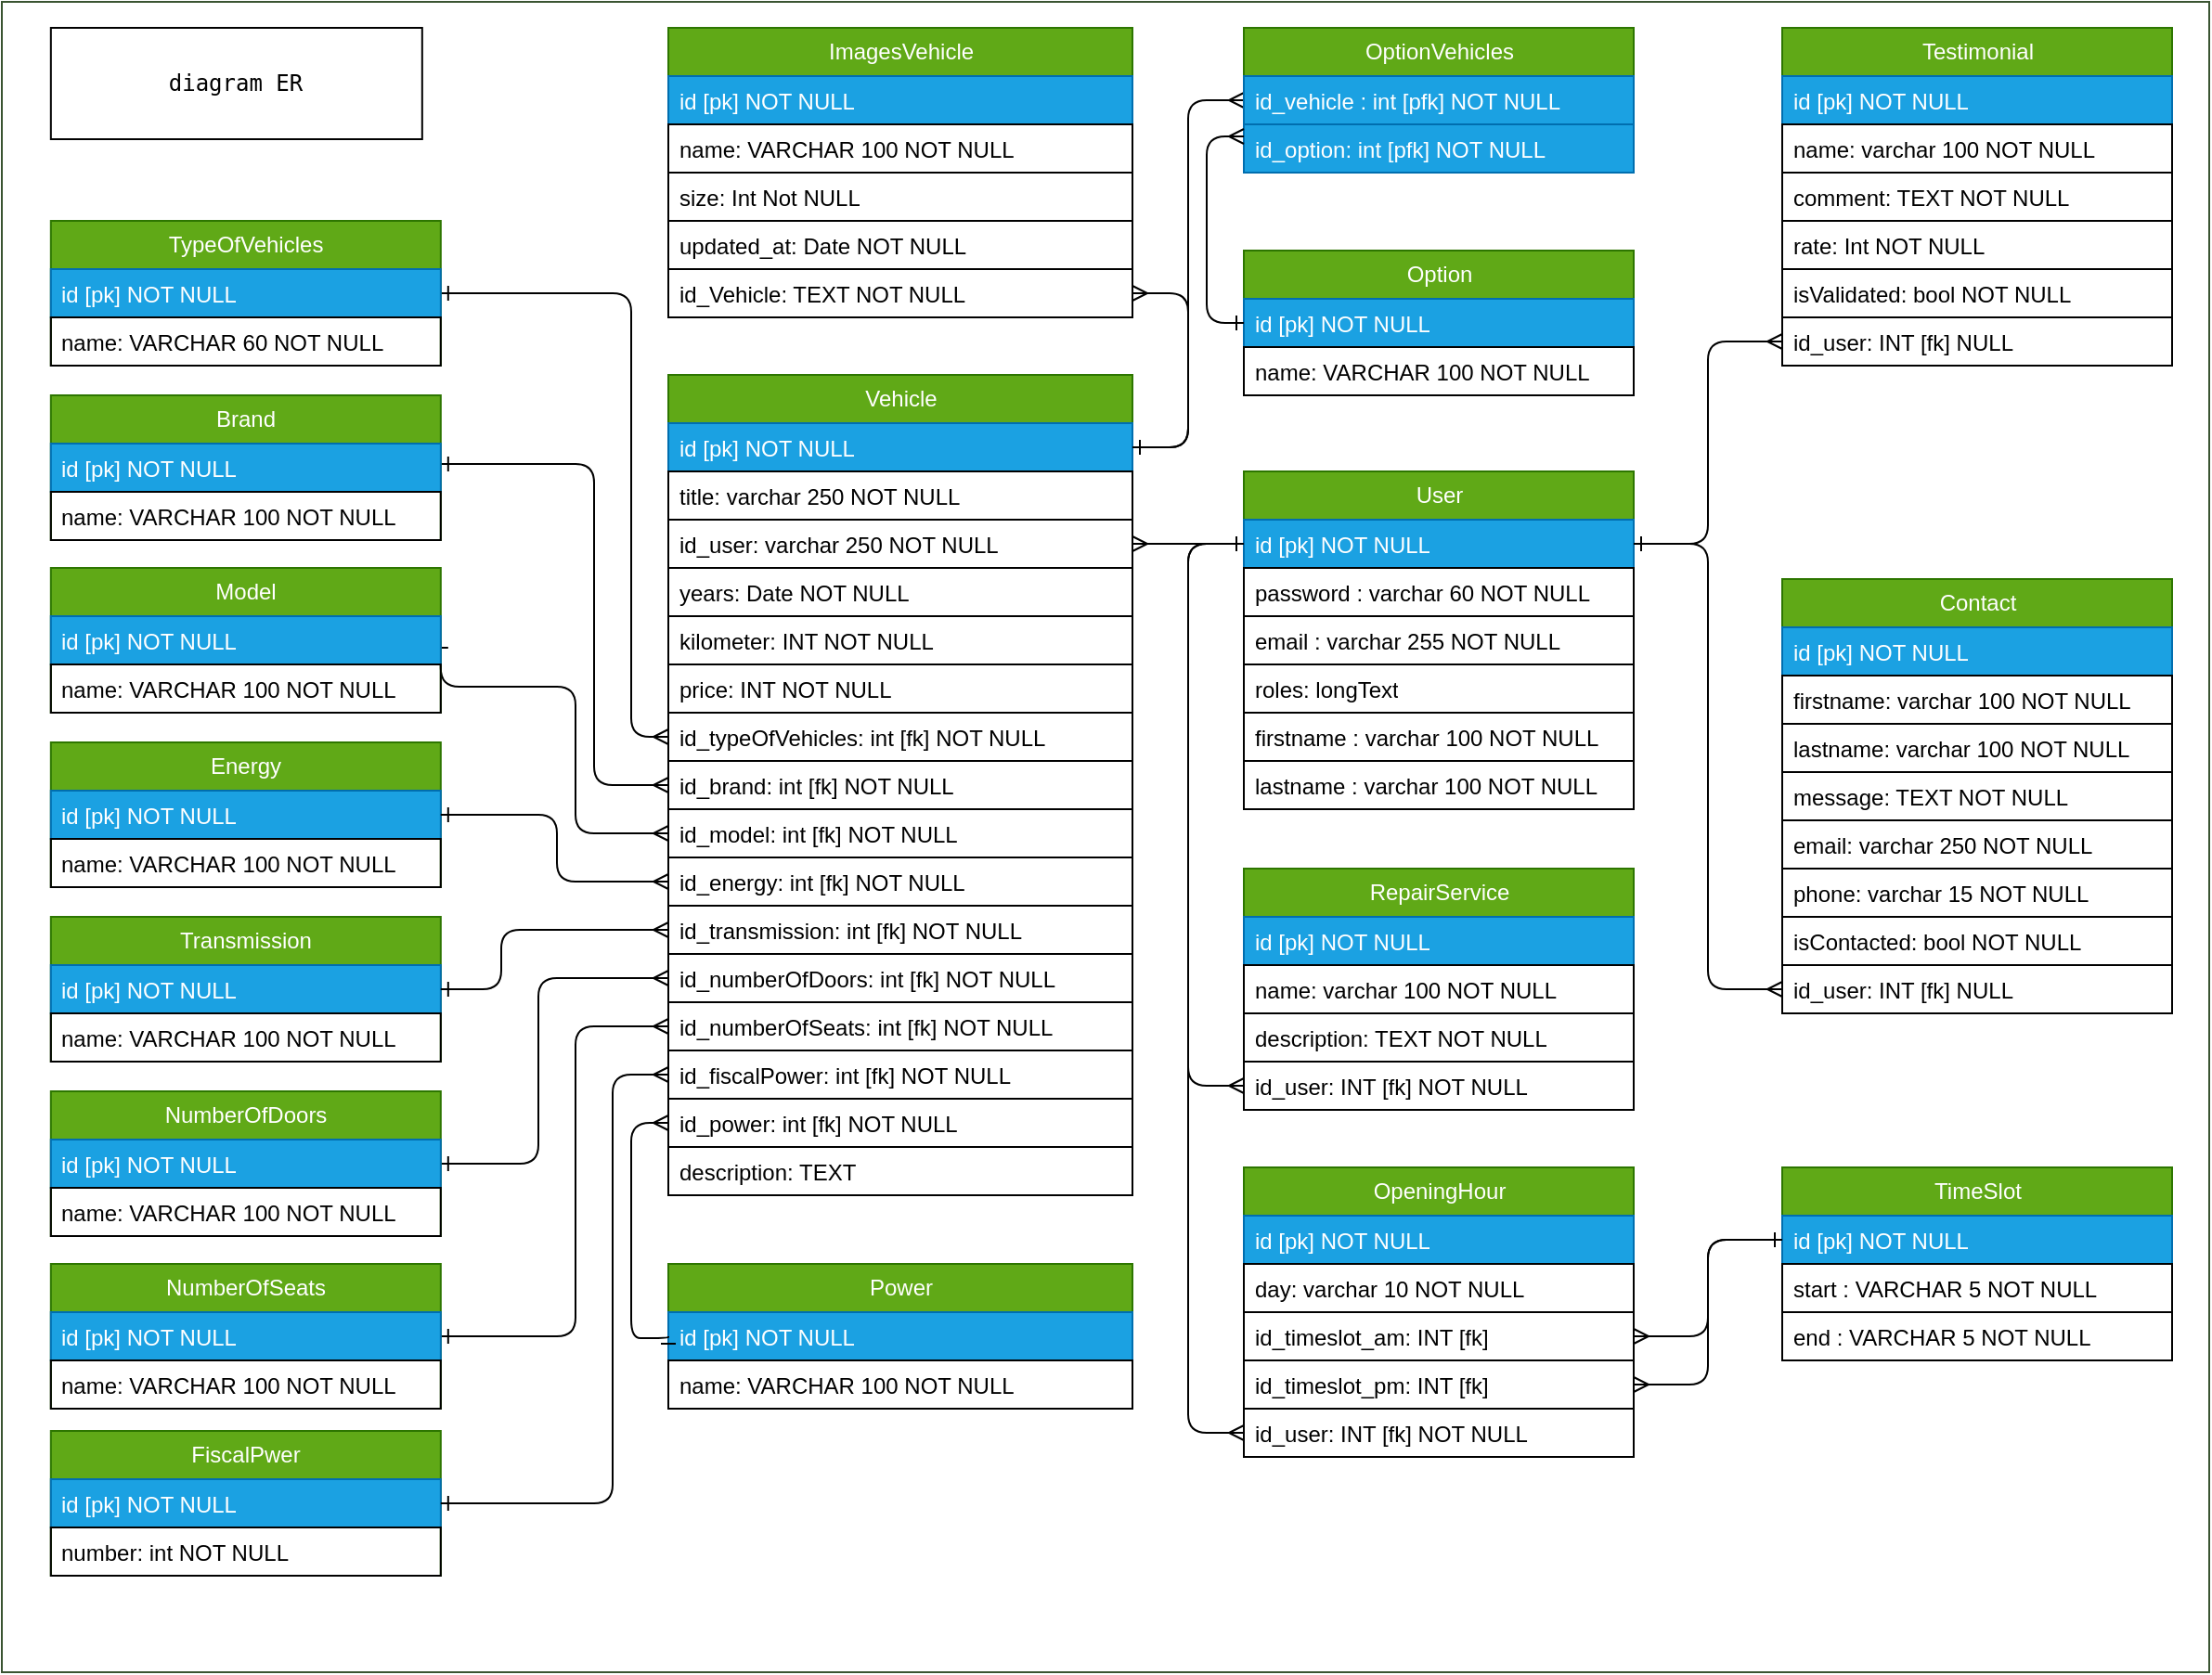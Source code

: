 <mxfile>
    <diagram id="NsLZ2f6pSpJPv95zxzik" name="Page-1">
        <mxGraphModel dx="2587" dy="-2431" grid="1" gridSize="10" guides="1" tooltips="1" connect="1" arrows="1" fold="1" page="1" pageScale="1" pageWidth="850" pageHeight="1100" math="0" shadow="0">
            <root>
                <mxCell id="0"/>
                <mxCell id="1" parent="0"/>
                <mxCell id="2" value="App" style="rounded=0;whiteSpace=wrap;html=1;fontFamily=Helvetica;fontSize=30;fontColor=#ffffff;verticalAlign=top;fillColor=#FFFFFF;strokeColor=#3A5431;backgroundOutline=0;" vertex="1" parent="1">
                    <mxGeometry x="-49" y="3840" width="1189" height="900" as="geometry"/>
                </mxCell>
                <mxCell id="3" value="&lt;div class=&quot;QmZWSe&quot;&gt;&lt;div class=&quot;DHcWmd&quot;&gt;&lt;/div&gt;&lt;/div&gt;&lt;div class=&quot;oSioSc&quot;&gt;&lt;div id=&quot;tw-target&quot;&gt;&lt;div data-entityname=&quot;Google Translate&quot; data-attrid=&quot;tw-targetArea&quot; class=&quot;g9WsWb PZPZlf&quot; id=&quot;kAz1tf&quot;&gt;&lt;div tabindex=&quot;0&quot; id=&quot;tw-target-text-container&quot; class=&quot;tw-ta-container F0azHf tw-nfl&quot;&gt;&lt;pre dir=&quot;ltr&quot; data-ved=&quot;2ahUKEwjc8YfSzIyDAxX-SKQEHdY7COkQ3ewLegQIBRAP&quot; style=&quot;text-align:left&quot; id=&quot;tw-target-text&quot; data-placeholder=&quot;Traduction&quot; class=&quot;tw-data-text tw-text-large tw-ta&quot;&gt;&lt;span lang=&quot;en&quot; class=&quot;Y2IQFc&quot;&gt;diagram ER&lt;/span&gt;&lt;/pre&gt;&lt;/div&gt;&lt;/div&gt;&lt;/div&gt;&lt;/div&gt;" style="rounded=0;whiteSpace=wrap;html=1;strokeColor=#000000;fontColor=#000000;fillColor=#FFFFFF;" vertex="1" parent="1">
                    <mxGeometry x="-22.59" y="3854" width="200" height="60" as="geometry"/>
                </mxCell>
                <mxCell id="4" value="OpeningHour" style="swimlane;fontStyle=0;childLayout=stackLayout;horizontal=1;startSize=26;fillColor=#60a917;horizontalStack=0;resizeParent=1;resizeParentMax=0;resizeLast=0;collapsible=1;marginBottom=0;html=1;strokeColor=#2D7600;fontColor=#ffffff;" vertex="1" parent="1">
                    <mxGeometry x="620" y="4468" width="210" height="156" as="geometry"/>
                </mxCell>
                <mxCell id="5" value="id [pk] NOT NULL" style="text;strokeColor=#006EAF;fillColor=#1ba1e2;align=left;verticalAlign=top;spacingLeft=4;spacingRight=4;overflow=hidden;rotatable=0;points=[[0,0.5],[1,0.5]];portConstraint=eastwest;whiteSpace=wrap;html=1;fontColor=#ffffff;" vertex="1" parent="4">
                    <mxGeometry y="26" width="210" height="26" as="geometry"/>
                </mxCell>
                <mxCell id="6" value="day: varchar 10 NOT NULL&amp;nbsp;" style="text;strokeColor=#000000;fillColor=none;align=left;verticalAlign=top;spacingLeft=4;spacingRight=4;overflow=hidden;rotatable=0;points=[[0,0.5],[1,0.5]];portConstraint=eastwest;whiteSpace=wrap;html=1;fontColor=#000000;" vertex="1" parent="4">
                    <mxGeometry y="52" width="210" height="26" as="geometry"/>
                </mxCell>
                <mxCell id="7" value="id_timeslot_am: INT [fk]" style="text;strokeColor=#000000;fillColor=none;align=left;verticalAlign=top;spacingLeft=4;spacingRight=4;overflow=hidden;rotatable=0;points=[[0,0.5],[1,0.5]];portConstraint=eastwest;whiteSpace=wrap;html=1;fontColor=#000000;" vertex="1" parent="4">
                    <mxGeometry y="78" width="210" height="26" as="geometry"/>
                </mxCell>
                <mxCell id="8" value="id_timeslot_pm: INT [fk]" style="text;strokeColor=#000000;fillColor=none;align=left;verticalAlign=top;spacingLeft=4;spacingRight=4;overflow=hidden;rotatable=0;points=[[0,0.5],[1,0.5]];portConstraint=eastwest;whiteSpace=wrap;html=1;fontColor=#000000;" vertex="1" parent="4">
                    <mxGeometry y="104" width="210" height="26" as="geometry"/>
                </mxCell>
                <mxCell id="187" value="id_user: INT [fk] NOT NULL" style="text;strokeColor=#000000;fillColor=none;align=left;verticalAlign=top;spacingLeft=4;spacingRight=4;overflow=hidden;rotatable=0;points=[[0,0.5],[1,0.5]];portConstraint=eastwest;whiteSpace=wrap;html=1;fontColor=#000000;" vertex="1" parent="4">
                    <mxGeometry y="130" width="210" height="26" as="geometry"/>
                </mxCell>
                <mxCell id="74" value="User" style="swimlane;fontStyle=0;childLayout=stackLayout;horizontal=1;startSize=26;fillColor=#60a917;horizontalStack=0;resizeParent=1;resizeParentMax=0;resizeLast=0;collapsible=1;marginBottom=0;html=1;strokeColor=#2D7600;fontColor=#ffffff;" vertex="1" parent="1">
                    <mxGeometry x="620" y="4093" width="210" height="182" as="geometry"/>
                </mxCell>
                <mxCell id="75" value="id [pk] NOT NULL" style="text;strokeColor=#006EAF;fillColor=#1ba1e2;align=left;verticalAlign=top;spacingLeft=4;spacingRight=4;overflow=hidden;rotatable=0;points=[[0,0.5],[1,0.5]];portConstraint=eastwest;whiteSpace=wrap;html=1;fontColor=#ffffff;" vertex="1" parent="74">
                    <mxGeometry y="26" width="210" height="26" as="geometry"/>
                </mxCell>
                <mxCell id="76" value="password : varchar 60 NOT NULL&amp;nbsp;" style="text;strokeColor=#000000;fillColor=none;align=left;verticalAlign=top;spacingLeft=4;spacingRight=4;overflow=hidden;rotatable=0;points=[[0,0.5],[1,0.5]];portConstraint=eastwest;whiteSpace=wrap;html=1;fontColor=#000000;" vertex="1" parent="74">
                    <mxGeometry y="52" width="210" height="26" as="geometry"/>
                </mxCell>
                <mxCell id="77" value="email : varchar 255 NOT NULL" style="text;strokeColor=#000000;fillColor=none;align=left;verticalAlign=top;spacingLeft=4;spacingRight=4;overflow=hidden;rotatable=0;points=[[0,0.5],[1,0.5]];portConstraint=eastwest;whiteSpace=wrap;html=1;fontColor=#000000;" vertex="1" parent="74">
                    <mxGeometry y="78" width="210" height="26" as="geometry"/>
                </mxCell>
                <mxCell id="78" value="roles: longText" style="text;strokeColor=#000000;fillColor=none;align=left;verticalAlign=top;spacingLeft=4;spacingRight=4;overflow=hidden;rotatable=0;points=[[0,0.5],[1,0.5]];portConstraint=eastwest;whiteSpace=wrap;html=1;fontColor=#000000;" vertex="1" parent="74">
                    <mxGeometry y="104" width="210" height="26" as="geometry"/>
                </mxCell>
                <mxCell id="79" value="firstname : varchar 100 NOT NULL" style="text;strokeColor=#000000;fillColor=none;align=left;verticalAlign=top;spacingLeft=4;spacingRight=4;overflow=hidden;rotatable=0;points=[[0,0.5],[1,0.5]];portConstraint=eastwest;whiteSpace=wrap;html=1;fontColor=#000000;" vertex="1" parent="74">
                    <mxGeometry y="130" width="210" height="26" as="geometry"/>
                </mxCell>
                <mxCell id="80" value="lastname : varchar 100 NOT NULL" style="text;strokeColor=#000000;fillColor=none;align=left;verticalAlign=top;spacingLeft=4;spacingRight=4;overflow=hidden;rotatable=0;points=[[0,0.5],[1,0.5]];portConstraint=eastwest;whiteSpace=wrap;html=1;fontColor=#000000;" vertex="1" parent="74">
                    <mxGeometry y="156" width="210" height="26" as="geometry"/>
                </mxCell>
                <mxCell id="192" style="edgeStyle=orthogonalEdgeStyle;html=1;entryX=1;entryY=0.5;entryDx=0;entryDy=0;strokeColor=#000000;startArrow=ERone;startFill=0;endArrow=ERmany;endFill=0;exitX=0;exitY=0.5;exitDx=0;exitDy=0;" edge="1" parent="1" source="82" target="8">
                    <mxGeometry relative="1" as="geometry"/>
                </mxCell>
                <mxCell id="81" value="TimeSlot" style="swimlane;fontStyle=0;childLayout=stackLayout;horizontal=1;startSize=26;fillColor=#60a917;horizontalStack=0;resizeParent=1;resizeParentMax=0;resizeLast=0;collapsible=1;marginBottom=0;html=1;strokeColor=#2D7600;fontColor=#ffffff;" vertex="1" parent="1">
                    <mxGeometry x="910" y="4468" width="210" height="104" as="geometry"/>
                </mxCell>
                <mxCell id="82" value="id [pk] NOT NULL" style="text;strokeColor=#006EAF;fillColor=#1ba1e2;align=left;verticalAlign=top;spacingLeft=4;spacingRight=4;overflow=hidden;rotatable=0;points=[[0,0.5],[1,0.5]];portConstraint=eastwest;whiteSpace=wrap;html=1;fontColor=#ffffff;" vertex="1" parent="81">
                    <mxGeometry y="26" width="210" height="26" as="geometry"/>
                </mxCell>
                <mxCell id="83" value="start : VARCHAR 5 NOT NULL" style="text;strokeColor=#000000;fillColor=none;align=left;verticalAlign=top;spacingLeft=4;spacingRight=4;overflow=hidden;rotatable=0;points=[[0,0.5],[1,0.5]];portConstraint=eastwest;whiteSpace=wrap;html=1;fontColor=#000000;" vertex="1" parent="81">
                    <mxGeometry y="52" width="210" height="26" as="geometry"/>
                </mxCell>
                <mxCell id="84" value="end : VARCHAR 5 NOT NULL" style="text;strokeColor=#000000;fillColor=none;align=left;verticalAlign=top;spacingLeft=4;spacingRight=4;overflow=hidden;rotatable=0;points=[[0,0.5],[1,0.5]];portConstraint=eastwest;whiteSpace=wrap;html=1;fontColor=#000000;" vertex="1" parent="81">
                    <mxGeometry y="78" width="210" height="26" as="geometry"/>
                </mxCell>
                <mxCell id="86" value="RepairService" style="swimlane;fontStyle=0;childLayout=stackLayout;horizontal=1;startSize=26;fillColor=#60a917;horizontalStack=0;resizeParent=1;resizeParentMax=0;resizeLast=0;collapsible=1;marginBottom=0;html=1;strokeColor=#2D7600;fontColor=#ffffff;" vertex="1" parent="1">
                    <mxGeometry x="620" y="4307" width="210" height="130" as="geometry"/>
                </mxCell>
                <mxCell id="87" value="id [pk] NOT NULL" style="text;strokeColor=#006EAF;fillColor=#1ba1e2;align=left;verticalAlign=top;spacingLeft=4;spacingRight=4;overflow=hidden;rotatable=0;points=[[0,0.5],[1,0.5]];portConstraint=eastwest;whiteSpace=wrap;html=1;fontColor=#ffffff;" vertex="1" parent="86">
                    <mxGeometry y="26" width="210" height="26" as="geometry"/>
                </mxCell>
                <mxCell id="88" value="name: varchar 100 NOT NULL&amp;nbsp;" style="text;strokeColor=#000000;fillColor=none;align=left;verticalAlign=top;spacingLeft=4;spacingRight=4;overflow=hidden;rotatable=0;points=[[0,0.5],[1,0.5]];portConstraint=eastwest;whiteSpace=wrap;html=1;fontColor=#000000;" vertex="1" parent="86">
                    <mxGeometry y="52" width="210" height="26" as="geometry"/>
                </mxCell>
                <mxCell id="89" value="description: TEXT NOT NULL" style="text;strokeColor=#000000;fillColor=none;align=left;verticalAlign=top;spacingLeft=4;spacingRight=4;overflow=hidden;rotatable=0;points=[[0,0.5],[1,0.5]];portConstraint=eastwest;whiteSpace=wrap;html=1;fontColor=#000000;" vertex="1" parent="86">
                    <mxGeometry y="78" width="210" height="26" as="geometry"/>
                </mxCell>
                <mxCell id="185" value="id_user: INT [fk] NOT NULL" style="text;strokeColor=#000000;fillColor=none;align=left;verticalAlign=top;spacingLeft=4;spacingRight=4;overflow=hidden;rotatable=0;points=[[0,0.5],[1,0.5]];portConstraint=eastwest;whiteSpace=wrap;html=1;fontColor=#000000;" vertex="1" parent="86">
                    <mxGeometry y="104" width="210" height="26" as="geometry"/>
                </mxCell>
                <mxCell id="91" value="Vehicle" style="swimlane;fontStyle=0;childLayout=stackLayout;horizontal=1;startSize=26;fillColor=#60a917;horizontalStack=0;resizeParent=1;resizeParentMax=0;resizeLast=0;collapsible=1;marginBottom=0;html=1;strokeColor=#2D7600;fontColor=#ffffff;" vertex="1" parent="1">
                    <mxGeometry x="310" y="4041" width="250" height="442" as="geometry"/>
                </mxCell>
                <mxCell id="92" value="id [pk] NOT NULL" style="text;strokeColor=#006EAF;fillColor=#1ba1e2;align=left;verticalAlign=top;spacingLeft=4;spacingRight=4;overflow=hidden;rotatable=0;points=[[0,0.5],[1,0.5]];portConstraint=eastwest;whiteSpace=wrap;html=1;fontColor=#ffffff;" vertex="1" parent="91">
                    <mxGeometry y="26" width="250" height="26" as="geometry"/>
                </mxCell>
                <mxCell id="93" value="title: varchar 250 NOT NULL&amp;nbsp;" style="text;strokeColor=#000000;fillColor=none;align=left;verticalAlign=top;spacingLeft=4;spacingRight=4;overflow=hidden;rotatable=0;points=[[0,0.5],[1,0.5]];portConstraint=eastwest;whiteSpace=wrap;html=1;fontColor=#000000;" vertex="1" parent="91">
                    <mxGeometry y="52" width="250" height="26" as="geometry"/>
                </mxCell>
                <mxCell id="175" value="id_user: varchar 250 NOT NULL&amp;nbsp;" style="text;strokeColor=#000000;fillColor=none;align=left;verticalAlign=top;spacingLeft=4;spacingRight=4;overflow=hidden;rotatable=0;points=[[0,0.5],[1,0.5]];portConstraint=eastwest;whiteSpace=wrap;html=1;fontColor=#000000;" vertex="1" parent="91">
                    <mxGeometry y="78" width="250" height="26" as="geometry"/>
                </mxCell>
                <mxCell id="114" value="years: Date NOT NULL" style="text;strokeColor=#000000;fillColor=none;align=left;verticalAlign=top;spacingLeft=4;spacingRight=4;overflow=hidden;rotatable=0;points=[[0,0.5],[1,0.5]];portConstraint=eastwest;whiteSpace=wrap;html=1;fontColor=#000000;" vertex="1" parent="91">
                    <mxGeometry y="104" width="250" height="26" as="geometry"/>
                </mxCell>
                <mxCell id="96" value="kilometer: INT NOT NULL" style="text;strokeColor=#000000;fillColor=none;align=left;verticalAlign=top;spacingLeft=4;spacingRight=4;overflow=hidden;rotatable=0;points=[[0,0.5],[1,0.5]];portConstraint=eastwest;whiteSpace=wrap;html=1;fontColor=#000000;" vertex="1" parent="91">
                    <mxGeometry y="130" width="250" height="26" as="geometry"/>
                </mxCell>
                <mxCell id="95" value="price: INT NOT NULL" style="text;strokeColor=#000000;fillColor=none;align=left;verticalAlign=top;spacingLeft=4;spacingRight=4;overflow=hidden;rotatable=0;points=[[0,0.5],[1,0.5]];portConstraint=eastwest;whiteSpace=wrap;html=1;fontColor=#000000;" vertex="1" parent="91">
                    <mxGeometry y="156" width="250" height="26" as="geometry"/>
                </mxCell>
                <mxCell id="121" value="id_typeOfVehicles: int [fk] NOT NULL&amp;nbsp;" style="text;strokeColor=#000000;fillColor=none;align=left;verticalAlign=top;spacingLeft=4;spacingRight=4;overflow=hidden;rotatable=0;points=[[0,0.5],[1,0.5]];portConstraint=eastwest;whiteSpace=wrap;html=1;fontColor=#000000;" vertex="1" parent="91">
                    <mxGeometry y="182" width="250" height="26" as="geometry"/>
                </mxCell>
                <mxCell id="122" value="id_brand: int [fk] NOT NULL&amp;nbsp;" style="text;strokeColor=#000000;fillColor=none;align=left;verticalAlign=top;spacingLeft=4;spacingRight=4;overflow=hidden;rotatable=0;points=[[0,0.5],[1,0.5]];portConstraint=eastwest;whiteSpace=wrap;html=1;fontColor=#000000;" vertex="1" parent="91">
                    <mxGeometry y="208" width="250" height="26" as="geometry"/>
                </mxCell>
                <mxCell id="123" value="id_model: int [fk] NOT NULL&amp;nbsp;" style="text;strokeColor=#000000;fillColor=none;align=left;verticalAlign=top;spacingLeft=4;spacingRight=4;overflow=hidden;rotatable=0;points=[[0,0.5],[1,0.5]];portConstraint=eastwest;whiteSpace=wrap;html=1;fontColor=#000000;" vertex="1" parent="91">
                    <mxGeometry y="234" width="250" height="26" as="geometry"/>
                </mxCell>
                <mxCell id="97" value="id_energy: int [fk] NOT NULL" style="text;strokeColor=#000000;fillColor=none;align=left;verticalAlign=top;spacingLeft=4;spacingRight=4;overflow=hidden;rotatable=0;points=[[0,0.5],[1,0.5]];portConstraint=eastwest;whiteSpace=wrap;html=1;fontColor=#000000;" vertex="1" parent="91">
                    <mxGeometry y="260" width="250" height="26" as="geometry"/>
                </mxCell>
                <mxCell id="98" value="id_transmission: int [fk] NOT NULL" style="text;strokeColor=#000000;fillColor=none;align=left;verticalAlign=top;spacingLeft=4;spacingRight=4;overflow=hidden;rotatable=0;points=[[0,0.5],[1,0.5]];portConstraint=eastwest;whiteSpace=wrap;html=1;fontColor=#000000;" vertex="1" parent="91">
                    <mxGeometry y="286" width="250" height="26" as="geometry"/>
                </mxCell>
                <mxCell id="99" value="id_numberOfDoors: int [fk] NOT NULL" style="text;strokeColor=#000000;fillColor=none;align=left;verticalAlign=top;spacingLeft=4;spacingRight=4;overflow=hidden;rotatable=0;points=[[0,0.5],[1,0.5]];portConstraint=eastwest;whiteSpace=wrap;html=1;fontColor=#000000;" vertex="1" parent="91">
                    <mxGeometry y="312" width="250" height="26" as="geometry"/>
                </mxCell>
                <mxCell id="100" value="id_numberOfSeats: int [fk] NOT NULL" style="text;strokeColor=#000000;fillColor=none;align=left;verticalAlign=top;spacingLeft=4;spacingRight=4;overflow=hidden;rotatable=0;points=[[0,0.5],[1,0.5]];portConstraint=eastwest;whiteSpace=wrap;html=1;fontColor=#000000;" vertex="1" parent="91">
                    <mxGeometry y="338" width="250" height="26" as="geometry"/>
                </mxCell>
                <mxCell id="203" value="id_fiscalPower: int [fk] NOT NULL" style="text;strokeColor=#000000;fillColor=none;align=left;verticalAlign=top;spacingLeft=4;spacingRight=4;overflow=hidden;rotatable=0;points=[[0,0.5],[1,0.5]];portConstraint=eastwest;whiteSpace=wrap;html=1;fontColor=#000000;" vertex="1" parent="91">
                    <mxGeometry y="364" width="250" height="26" as="geometry"/>
                </mxCell>
                <mxCell id="102" value="id_power: int [fk] NOT NULL" style="text;strokeColor=#000000;fillColor=none;align=left;verticalAlign=top;spacingLeft=4;spacingRight=4;overflow=hidden;rotatable=0;points=[[0,0.5],[1,0.5]];portConstraint=eastwest;whiteSpace=wrap;html=1;fontColor=#000000;" vertex="1" parent="91">
                    <mxGeometry y="390" width="250" height="26" as="geometry"/>
                </mxCell>
                <mxCell id="101" value="description: TEXT&amp;nbsp;" style="text;strokeColor=#000000;fillColor=none;align=left;verticalAlign=top;spacingLeft=4;spacingRight=4;overflow=hidden;rotatable=0;points=[[0,0.5],[1,0.5]];portConstraint=eastwest;whiteSpace=wrap;html=1;fontColor=#000000;" vertex="1" parent="91">
                    <mxGeometry y="416" width="250" height="26" as="geometry"/>
                </mxCell>
                <mxCell id="162" style="edgeStyle=orthogonalEdgeStyle;html=1;exitX=1;exitY=0.5;exitDx=0;exitDy=0;entryX=0;entryY=0.5;entryDx=0;entryDy=0;strokeColor=#000000;startArrow=ERone;startFill=0;endArrow=ERmany;endFill=0;" edge="1" parent="1" source="104" target="121">
                    <mxGeometry relative="1" as="geometry">
                        <Array as="points">
                            <mxPoint x="290" y="3997"/>
                            <mxPoint x="290" y="4236"/>
                        </Array>
                    </mxGeometry>
                </mxCell>
                <mxCell id="104" value="TypeOfVehicles" style="swimlane;fontStyle=0;childLayout=stackLayout;horizontal=1;startSize=26;fillColor=#60a917;horizontalStack=0;resizeParent=1;resizeParentMax=0;resizeLast=0;collapsible=1;marginBottom=0;html=1;strokeColor=#2D7600;fontColor=#ffffff;" vertex="1" parent="1">
                    <mxGeometry x="-22.59" y="3958" width="210" height="78" as="geometry"/>
                </mxCell>
                <mxCell id="105" value="id [pk] NOT NULL" style="text;strokeColor=#006EAF;fillColor=#1ba1e2;align=left;verticalAlign=top;spacingLeft=4;spacingRight=4;overflow=hidden;rotatable=0;points=[[0,0.5],[1,0.5]];portConstraint=eastwest;whiteSpace=wrap;html=1;fontColor=#ffffff;" vertex="1" parent="104">
                    <mxGeometry y="26" width="210" height="26" as="geometry"/>
                </mxCell>
                <mxCell id="106" value="name: VARCHAR 60 NOT NULL" style="text;strokeColor=#000000;fillColor=none;align=left;verticalAlign=top;spacingLeft=4;spacingRight=4;overflow=hidden;rotatable=0;points=[[0,0.5],[1,0.5]];portConstraint=eastwest;whiteSpace=wrap;html=1;fontColor=#000000;" vertex="1" parent="104">
                    <mxGeometry y="52" width="210" height="26" as="geometry"/>
                </mxCell>
                <mxCell id="163" style="edgeStyle=orthogonalEdgeStyle;html=1;entryX=0;entryY=0.5;entryDx=0;entryDy=0;strokeColor=#000000;startArrow=ERone;startFill=0;endArrow=ERmany;endFill=0;" edge="1" parent="1" source="108" target="122">
                    <mxGeometry relative="1" as="geometry">
                        <Array as="points">
                            <mxPoint x="270" y="4089"/>
                            <mxPoint x="270" y="4262"/>
                        </Array>
                    </mxGeometry>
                </mxCell>
                <mxCell id="108" value="Brand" style="swimlane;fontStyle=0;childLayout=stackLayout;horizontal=1;startSize=26;fillColor=#60a917;horizontalStack=0;resizeParent=1;resizeParentMax=0;resizeLast=0;collapsible=1;marginBottom=0;html=1;strokeColor=#2D7600;fontColor=#ffffff;" vertex="1" parent="1">
                    <mxGeometry x="-22.59" y="4052" width="210" height="78" as="geometry"/>
                </mxCell>
                <mxCell id="109" value="id [pk] NOT NULL" style="text;strokeColor=#006EAF;fillColor=#1ba1e2;align=left;verticalAlign=top;spacingLeft=4;spacingRight=4;overflow=hidden;rotatable=0;points=[[0,0.5],[1,0.5]];portConstraint=eastwest;whiteSpace=wrap;html=1;fontColor=#ffffff;" vertex="1" parent="108">
                    <mxGeometry y="26" width="210" height="26" as="geometry"/>
                </mxCell>
                <mxCell id="110" value="name: VARCHAR 100 NOT NULL" style="text;strokeColor=#000000;fillColor=none;align=left;verticalAlign=top;spacingLeft=4;spacingRight=4;overflow=hidden;rotatable=0;points=[[0,0.5],[1,0.5]];portConstraint=eastwest;whiteSpace=wrap;html=1;fontColor=#000000;" vertex="1" parent="108">
                    <mxGeometry y="52" width="210" height="26" as="geometry"/>
                </mxCell>
                <mxCell id="164" style="edgeStyle=orthogonalEdgeStyle;html=1;entryX=0;entryY=0.5;entryDx=0;entryDy=0;strokeColor=#000000;startArrow=ERone;startFill=0;endArrow=ERmany;endFill=0;exitX=1;exitY=0.5;exitDx=0;exitDy=0;" edge="1" parent="1" source="112" target="123">
                    <mxGeometry relative="1" as="geometry">
                        <Array as="points">
                            <mxPoint x="187" y="4209"/>
                            <mxPoint x="260" y="4209"/>
                            <mxPoint x="260" y="4288"/>
                        </Array>
                    </mxGeometry>
                </mxCell>
                <mxCell id="111" value="Model" style="swimlane;fontStyle=0;childLayout=stackLayout;horizontal=1;startSize=26;fillColor=#60a917;horizontalStack=0;resizeParent=1;resizeParentMax=0;resizeLast=0;collapsible=1;marginBottom=0;html=1;strokeColor=#2D7600;fontColor=#ffffff;" vertex="1" parent="1">
                    <mxGeometry x="-22.59" y="4145" width="210" height="78" as="geometry"/>
                </mxCell>
                <mxCell id="112" value="id [pk] NOT NULL" style="text;strokeColor=#006EAF;fillColor=#1ba1e2;align=left;verticalAlign=top;spacingLeft=4;spacingRight=4;overflow=hidden;rotatable=0;points=[[0,0.5],[1,0.5]];portConstraint=eastwest;whiteSpace=wrap;html=1;fontColor=#ffffff;" vertex="1" parent="111">
                    <mxGeometry y="26" width="210" height="26" as="geometry"/>
                </mxCell>
                <mxCell id="113" value="name: VARCHAR 100 NOT NULL" style="text;strokeColor=#000000;fillColor=none;align=left;verticalAlign=top;spacingLeft=4;spacingRight=4;overflow=hidden;rotatable=0;points=[[0,0.5],[1,0.5]];portConstraint=eastwest;whiteSpace=wrap;html=1;fontColor=#000000;" vertex="1" parent="111">
                    <mxGeometry y="52" width="210" height="26" as="geometry"/>
                </mxCell>
                <mxCell id="115" value="Option" style="swimlane;fontStyle=0;childLayout=stackLayout;horizontal=1;startSize=26;fillColor=#60a917;horizontalStack=0;resizeParent=1;resizeParentMax=0;resizeLast=0;collapsible=1;marginBottom=0;html=1;strokeColor=#2D7600;fontColor=#ffffff;" vertex="1" parent="1">
                    <mxGeometry x="620" y="3974" width="210" height="78" as="geometry"/>
                </mxCell>
                <mxCell id="116" value="id [pk] NOT NULL" style="text;strokeColor=#006EAF;fillColor=#1ba1e2;align=left;verticalAlign=top;spacingLeft=4;spacingRight=4;overflow=hidden;rotatable=0;points=[[0,0.5],[1,0.5]];portConstraint=eastwest;whiteSpace=wrap;html=1;fontColor=#ffffff;" vertex="1" parent="115">
                    <mxGeometry y="26" width="210" height="26" as="geometry"/>
                </mxCell>
                <mxCell id="117" value="name: VARCHAR 100 NOT NULL" style="text;strokeColor=#000000;fillColor=none;align=left;verticalAlign=top;spacingLeft=4;spacingRight=4;overflow=hidden;rotatable=0;points=[[0,0.5],[1,0.5]];portConstraint=eastwest;whiteSpace=wrap;html=1;fontColor=#000000;" vertex="1" parent="115">
                    <mxGeometry y="52" width="210" height="26" as="geometry"/>
                </mxCell>
                <mxCell id="118" value="Energy" style="swimlane;fontStyle=0;childLayout=stackLayout;horizontal=1;startSize=26;fillColor=#60a917;horizontalStack=0;resizeParent=1;resizeParentMax=0;resizeLast=0;collapsible=1;marginBottom=0;html=1;strokeColor=#2D7600;fontColor=#ffffff;" vertex="1" parent="1">
                    <mxGeometry x="-22.59" y="4239" width="210" height="78" as="geometry"/>
                </mxCell>
                <mxCell id="119" value="id [pk] NOT NULL" style="text;strokeColor=#006EAF;fillColor=#1ba1e2;align=left;verticalAlign=top;spacingLeft=4;spacingRight=4;overflow=hidden;rotatable=0;points=[[0,0.5],[1,0.5]];portConstraint=eastwest;whiteSpace=wrap;html=1;fontColor=#ffffff;" vertex="1" parent="118">
                    <mxGeometry y="26" width="210" height="26" as="geometry"/>
                </mxCell>
                <mxCell id="120" value="name: VARCHAR 100 NOT NULL" style="text;strokeColor=#000000;fillColor=none;align=left;verticalAlign=top;spacingLeft=4;spacingRight=4;overflow=hidden;rotatable=0;points=[[0,0.5],[1,0.5]];portConstraint=eastwest;whiteSpace=wrap;html=1;fontColor=#000000;" vertex="1" parent="118">
                    <mxGeometry y="52" width="210" height="26" as="geometry"/>
                </mxCell>
                <mxCell id="125" value="Transmission" style="swimlane;fontStyle=0;childLayout=stackLayout;horizontal=1;startSize=26;fillColor=#60a917;horizontalStack=0;resizeParent=1;resizeParentMax=0;resizeLast=0;collapsible=1;marginBottom=0;html=1;strokeColor=#2D7600;fontColor=#ffffff;" vertex="1" parent="1">
                    <mxGeometry x="-22.59" y="4333" width="210" height="78" as="geometry"/>
                </mxCell>
                <mxCell id="126" value="id [pk] NOT NULL" style="text;strokeColor=#006EAF;fillColor=#1ba1e2;align=left;verticalAlign=top;spacingLeft=4;spacingRight=4;overflow=hidden;rotatable=0;points=[[0,0.5],[1,0.5]];portConstraint=eastwest;whiteSpace=wrap;html=1;fontColor=#ffffff;" vertex="1" parent="125">
                    <mxGeometry y="26" width="210" height="26" as="geometry"/>
                </mxCell>
                <mxCell id="127" value="name: VARCHAR 100 NOT NULL" style="text;strokeColor=#000000;fillColor=none;align=left;verticalAlign=top;spacingLeft=4;spacingRight=4;overflow=hidden;rotatable=0;points=[[0,0.5],[1,0.5]];portConstraint=eastwest;whiteSpace=wrap;html=1;fontColor=#000000;" vertex="1" parent="125">
                    <mxGeometry y="52" width="210" height="26" as="geometry"/>
                </mxCell>
                <mxCell id="168" style="edgeStyle=orthogonalEdgeStyle;html=1;entryX=0;entryY=0.5;entryDx=0;entryDy=0;strokeColor=#000000;startArrow=ERone;startFill=0;endArrow=ERmany;endFill=0;exitX=1;exitY=0.5;exitDx=0;exitDy=0;" edge="1" parent="1" source="128" target="99">
                    <mxGeometry relative="1" as="geometry">
                        <Array as="points">
                            <mxPoint x="240" y="4466"/>
                            <mxPoint x="240" y="4366"/>
                        </Array>
                    </mxGeometry>
                </mxCell>
                <mxCell id="128" value="NumberOfDoors" style="swimlane;fontStyle=0;childLayout=stackLayout;horizontal=1;startSize=26;fillColor=#60a917;horizontalStack=0;resizeParent=1;resizeParentMax=0;resizeLast=0;collapsible=1;marginBottom=0;html=1;strokeColor=#2D7600;fontColor=#ffffff;" vertex="1" parent="1">
                    <mxGeometry x="-22.59" y="4427" width="210" height="78" as="geometry"/>
                </mxCell>
                <mxCell id="129" value="id [pk] NOT NULL" style="text;strokeColor=#006EAF;fillColor=#1ba1e2;align=left;verticalAlign=top;spacingLeft=4;spacingRight=4;overflow=hidden;rotatable=0;points=[[0,0.5],[1,0.5]];portConstraint=eastwest;whiteSpace=wrap;html=1;fontColor=#ffffff;" vertex="1" parent="128">
                    <mxGeometry y="26" width="210" height="26" as="geometry"/>
                </mxCell>
                <mxCell id="130" value="name: VARCHAR 100 NOT NULL" style="text;strokeColor=#000000;fillColor=none;align=left;verticalAlign=top;spacingLeft=4;spacingRight=4;overflow=hidden;rotatable=0;points=[[0,0.5],[1,0.5]];portConstraint=eastwest;whiteSpace=wrap;html=1;fontColor=#000000;" vertex="1" parent="128">
                    <mxGeometry y="52" width="210" height="26" as="geometry"/>
                </mxCell>
                <mxCell id="134" value="Power" style="swimlane;fontStyle=0;childLayout=stackLayout;horizontal=1;startSize=26;fillColor=#60a917;horizontalStack=0;resizeParent=1;resizeParentMax=0;resizeLast=0;collapsible=1;marginBottom=0;html=1;strokeColor=#2D7600;fontColor=#ffffff;" vertex="1" parent="1">
                    <mxGeometry x="310" y="4520" width="250" height="78" as="geometry"/>
                </mxCell>
                <mxCell id="135" value="id [pk] NOT NULL" style="text;strokeColor=#006EAF;fillColor=#1ba1e2;align=left;verticalAlign=top;spacingLeft=4;spacingRight=4;overflow=hidden;rotatable=0;points=[[0,0.5],[1,0.5]];portConstraint=eastwest;whiteSpace=wrap;html=1;fontColor=#ffffff;" vertex="1" parent="134">
                    <mxGeometry y="26" width="250" height="26" as="geometry"/>
                </mxCell>
                <mxCell id="136" value="name: VARCHAR 100 NOT NULL" style="text;strokeColor=#000000;fillColor=none;align=left;verticalAlign=top;spacingLeft=4;spacingRight=4;overflow=hidden;rotatable=0;points=[[0,0.5],[1,0.5]];portConstraint=eastwest;whiteSpace=wrap;html=1;fontColor=#000000;" vertex="1" parent="134">
                    <mxGeometry y="52" width="250" height="26" as="geometry"/>
                </mxCell>
                <mxCell id="141" value="ImagesVehicle" style="swimlane;fontStyle=0;childLayout=stackLayout;horizontal=1;startSize=26;fillColor=#60a917;horizontalStack=0;resizeParent=1;resizeParentMax=0;resizeLast=0;collapsible=1;marginBottom=0;html=1;strokeColor=#2D7600;fontColor=#ffffff;" vertex="1" parent="1">
                    <mxGeometry x="310" y="3854" width="250" height="156" as="geometry"/>
                </mxCell>
                <mxCell id="142" value="id [pk] NOT NULL" style="text;strokeColor=#006EAF;fillColor=#1ba1e2;align=left;verticalAlign=top;spacingLeft=4;spacingRight=4;overflow=hidden;rotatable=0;points=[[0,0.5],[1,0.5]];portConstraint=eastwest;whiteSpace=wrap;html=1;fontColor=#ffffff;" vertex="1" parent="141">
                    <mxGeometry y="26" width="250" height="26" as="geometry"/>
                </mxCell>
                <mxCell id="143" value="name: VARCHAR 100 NOT NULL" style="text;strokeColor=#000000;fillColor=none;align=left;verticalAlign=top;spacingLeft=4;spacingRight=4;overflow=hidden;rotatable=0;points=[[0,0.5],[1,0.5]];portConstraint=eastwest;whiteSpace=wrap;html=1;fontColor=#000000;" vertex="1" parent="141">
                    <mxGeometry y="52" width="250" height="26" as="geometry"/>
                </mxCell>
                <mxCell id="145" value="size: Int Not NULL" style="text;strokeColor=#000000;fillColor=none;align=left;verticalAlign=top;spacingLeft=4;spacingRight=4;overflow=hidden;rotatable=0;points=[[0,0.5],[1,0.5]];portConstraint=eastwest;whiteSpace=wrap;html=1;fontColor=#000000;" vertex="1" parent="141">
                    <mxGeometry y="78" width="250" height="26" as="geometry"/>
                </mxCell>
                <mxCell id="146" value="updated_at: Date NOT NULL" style="text;strokeColor=#000000;fillColor=none;align=left;verticalAlign=top;spacingLeft=4;spacingRight=4;overflow=hidden;rotatable=0;points=[[0,0.5],[1,0.5]];portConstraint=eastwest;whiteSpace=wrap;html=1;fontColor=#000000;" vertex="1" parent="141">
                    <mxGeometry y="104" width="250" height="26" as="geometry"/>
                </mxCell>
                <mxCell id="140" value="id_Vehicle: TEXT NOT NULL" style="text;strokeColor=#000000;fillColor=none;align=left;verticalAlign=top;spacingLeft=4;spacingRight=4;overflow=hidden;rotatable=0;points=[[0,0.5],[1,0.5]];portConstraint=eastwest;whiteSpace=wrap;html=1;fontColor=#000000;" vertex="1" parent="141">
                    <mxGeometry y="130" width="250" height="26" as="geometry"/>
                </mxCell>
                <mxCell id="169" style="edgeStyle=orthogonalEdgeStyle;html=1;entryX=0;entryY=0.5;entryDx=0;entryDy=0;strokeColor=#000000;startArrow=ERone;startFill=0;endArrow=ERmany;endFill=0;" edge="1" parent="1" source="131" target="100">
                    <mxGeometry relative="1" as="geometry">
                        <Array as="points">
                            <mxPoint x="260" y="4559"/>
                            <mxPoint x="260" y="4392"/>
                        </Array>
                    </mxGeometry>
                </mxCell>
                <mxCell id="131" value="NumberOfSeats" style="swimlane;fontStyle=0;childLayout=stackLayout;horizontal=1;startSize=26;fillColor=#60a917;horizontalStack=0;resizeParent=1;resizeParentMax=0;resizeLast=0;collapsible=1;marginBottom=0;html=1;strokeColor=#2D7600;fontColor=#ffffff;" vertex="1" parent="1">
                    <mxGeometry x="-22.59" y="4520" width="210" height="78" as="geometry"/>
                </mxCell>
                <mxCell id="132" value="id [pk] NOT NULL" style="text;strokeColor=#006EAF;fillColor=#1ba1e2;align=left;verticalAlign=top;spacingLeft=4;spacingRight=4;overflow=hidden;rotatable=0;points=[[0,0.5],[1,0.5]];portConstraint=eastwest;whiteSpace=wrap;html=1;fontColor=#ffffff;" vertex="1" parent="131">
                    <mxGeometry y="26" width="210" height="26" as="geometry"/>
                </mxCell>
                <mxCell id="133" value="name: VARCHAR 100 NOT NULL" style="text;strokeColor=#000000;fillColor=none;align=left;verticalAlign=top;spacingLeft=4;spacingRight=4;overflow=hidden;rotatable=0;points=[[0,0.5],[1,0.5]];portConstraint=eastwest;whiteSpace=wrap;html=1;fontColor=#000000;" vertex="1" parent="131">
                    <mxGeometry y="52" width="210" height="26" as="geometry"/>
                </mxCell>
                <mxCell id="195" style="edgeStyle=orthogonalEdgeStyle;html=1;entryX=1;entryY=0.5;entryDx=0;entryDy=0;strokeColor=#000000;startArrow=ERmany;startFill=0;endArrow=ERone;endFill=0;exitX=0;exitY=0.5;exitDx=0;exitDy=0;" edge="1" parent="1" source="196" target="75">
                    <mxGeometry relative="1" as="geometry"/>
                </mxCell>
                <mxCell id="147" value="Testimonial" style="swimlane;fontStyle=0;childLayout=stackLayout;horizontal=1;startSize=26;fillColor=#60a917;horizontalStack=0;resizeParent=1;resizeParentMax=0;resizeLast=0;collapsible=1;marginBottom=0;html=1;strokeColor=#2D7600;fontColor=#ffffff;" vertex="1" parent="1">
                    <mxGeometry x="910" y="3854" width="210" height="182" as="geometry"/>
                </mxCell>
                <mxCell id="148" value="id [pk] NOT NULL" style="text;strokeColor=#006EAF;fillColor=#1ba1e2;align=left;verticalAlign=top;spacingLeft=4;spacingRight=4;overflow=hidden;rotatable=0;points=[[0,0.5],[1,0.5]];portConstraint=eastwest;whiteSpace=wrap;html=1;fontColor=#ffffff;" vertex="1" parent="147">
                    <mxGeometry y="26" width="210" height="26" as="geometry"/>
                </mxCell>
                <mxCell id="149" value="name: varchar 100 NOT NULL&amp;nbsp;" style="text;strokeColor=#000000;fillColor=none;align=left;verticalAlign=top;spacingLeft=4;spacingRight=4;overflow=hidden;rotatable=0;points=[[0,0.5],[1,0.5]];portConstraint=eastwest;whiteSpace=wrap;html=1;fontColor=#000000;" vertex="1" parent="147">
                    <mxGeometry y="52" width="210" height="26" as="geometry"/>
                </mxCell>
                <mxCell id="150" value="comment: TEXT NOT NULL" style="text;strokeColor=#000000;fillColor=none;align=left;verticalAlign=top;spacingLeft=4;spacingRight=4;overflow=hidden;rotatable=0;points=[[0,0.5],[1,0.5]];portConstraint=eastwest;whiteSpace=wrap;html=1;fontColor=#000000;" vertex="1" parent="147">
                    <mxGeometry y="78" width="210" height="26" as="geometry"/>
                </mxCell>
                <mxCell id="151" value="rate: Int NOT NULL" style="text;strokeColor=#000000;fillColor=none;align=left;verticalAlign=top;spacingLeft=4;spacingRight=4;overflow=hidden;rotatable=0;points=[[0,0.5],[1,0.5]];portConstraint=eastwest;whiteSpace=wrap;html=1;fontColor=#000000;" vertex="1" parent="147">
                    <mxGeometry y="104" width="210" height="26" as="geometry"/>
                </mxCell>
                <mxCell id="152" value="isValidated: bool NOT NULL" style="text;strokeColor=#000000;fillColor=none;align=left;verticalAlign=top;spacingLeft=4;spacingRight=4;overflow=hidden;rotatable=0;points=[[0,0.5],[1,0.5]];portConstraint=eastwest;whiteSpace=wrap;html=1;fontColor=#000000;" vertex="1" parent="147">
                    <mxGeometry y="130" width="210" height="26" as="geometry"/>
                </mxCell>
                <mxCell id="196" value="id_user: INT [fk] NULL" style="text;strokeColor=#000000;fillColor=none;align=left;verticalAlign=top;spacingLeft=4;spacingRight=4;overflow=hidden;rotatable=0;points=[[0,0.5],[1,0.5]];portConstraint=eastwest;whiteSpace=wrap;html=1;fontColor=#000000;" vertex="1" parent="147">
                    <mxGeometry y="156" width="210" height="26" as="geometry"/>
                </mxCell>
                <mxCell id="153" value="Contact" style="swimlane;fontStyle=0;childLayout=stackLayout;horizontal=1;startSize=26;fillColor=#60a917;horizontalStack=0;resizeParent=1;resizeParentMax=0;resizeLast=0;collapsible=1;marginBottom=0;html=1;strokeColor=#2D7600;fontColor=#ffffff;" vertex="1" parent="1">
                    <mxGeometry x="910" y="4151" width="210" height="234" as="geometry"/>
                </mxCell>
                <mxCell id="154" value="id [pk] NOT NULL" style="text;strokeColor=#006EAF;fillColor=#1ba1e2;align=left;verticalAlign=top;spacingLeft=4;spacingRight=4;overflow=hidden;rotatable=0;points=[[0,0.5],[1,0.5]];portConstraint=eastwest;whiteSpace=wrap;html=1;fontColor=#ffffff;" vertex="1" parent="153">
                    <mxGeometry y="26" width="210" height="26" as="geometry"/>
                </mxCell>
                <mxCell id="155" value="firstname: varchar 100 NOT NULL&amp;nbsp;" style="text;strokeColor=#000000;fillColor=none;align=left;verticalAlign=top;spacingLeft=4;spacingRight=4;overflow=hidden;rotatable=0;points=[[0,0.5],[1,0.5]];portConstraint=eastwest;whiteSpace=wrap;html=1;fontColor=#000000;" vertex="1" parent="153">
                    <mxGeometry y="52" width="210" height="26" as="geometry"/>
                </mxCell>
                <mxCell id="159" value="lastname: varchar 100 NOT NULL&amp;nbsp;" style="text;strokeColor=#000000;fillColor=none;align=left;verticalAlign=top;spacingLeft=4;spacingRight=4;overflow=hidden;rotatable=0;points=[[0,0.5],[1,0.5]];portConstraint=eastwest;whiteSpace=wrap;html=1;fontColor=#000000;" vertex="1" parent="153">
                    <mxGeometry y="78" width="210" height="26" as="geometry"/>
                </mxCell>
                <mxCell id="156" value="message: TEXT NOT NULL" style="text;strokeColor=#000000;fillColor=none;align=left;verticalAlign=top;spacingLeft=4;spacingRight=4;overflow=hidden;rotatable=0;points=[[0,0.5],[1,0.5]];portConstraint=eastwest;whiteSpace=wrap;html=1;fontColor=#000000;" vertex="1" parent="153">
                    <mxGeometry y="104" width="210" height="26" as="geometry"/>
                </mxCell>
                <mxCell id="157" value="email: varchar 250 NOT NULL" style="text;strokeColor=#000000;fillColor=none;align=left;verticalAlign=top;spacingLeft=4;spacingRight=4;overflow=hidden;rotatable=0;points=[[0,0.5],[1,0.5]];portConstraint=eastwest;whiteSpace=wrap;html=1;fontColor=#000000;" vertex="1" parent="153">
                    <mxGeometry y="130" width="210" height="26" as="geometry"/>
                </mxCell>
                <mxCell id="158" value="phone: varchar 15 NOT NULL" style="text;strokeColor=#000000;fillColor=none;align=left;verticalAlign=top;spacingLeft=4;spacingRight=4;overflow=hidden;rotatable=0;points=[[0,0.5],[1,0.5]];portConstraint=eastwest;whiteSpace=wrap;html=1;fontColor=#000000;" vertex="1" parent="153">
                    <mxGeometry y="156" width="210" height="26" as="geometry"/>
                </mxCell>
                <mxCell id="197" value="isContacted: bool NOT NULL" style="text;strokeColor=#000000;fillColor=none;align=left;verticalAlign=top;spacingLeft=4;spacingRight=4;overflow=hidden;rotatable=0;points=[[0,0.5],[1,0.5]];portConstraint=eastwest;whiteSpace=wrap;html=1;fontColor=#000000;" vertex="1" parent="153">
                    <mxGeometry y="182" width="210" height="26" as="geometry"/>
                </mxCell>
                <mxCell id="198" value="id_user: INT [fk] NULL" style="text;strokeColor=#000000;fillColor=none;align=left;verticalAlign=top;spacingLeft=4;spacingRight=4;overflow=hidden;rotatable=0;points=[[0,0.5],[1,0.5]];portConstraint=eastwest;whiteSpace=wrap;html=1;fontColor=#000000;" vertex="1" parent="153">
                    <mxGeometry y="208" width="210" height="26" as="geometry"/>
                </mxCell>
                <mxCell id="161" style="edgeStyle=orthogonalEdgeStyle;html=1;entryX=1;entryY=0.5;entryDx=0;entryDy=0;startArrow=ERone;startFill=0;endArrow=ERmany;endFill=0;strokeColor=#000000;exitX=1;exitY=0.5;exitDx=0;exitDy=0;" edge="1" parent="1" source="92" target="140">
                    <mxGeometry relative="1" as="geometry">
                        <Array as="points">
                            <mxPoint x="590" y="4080"/>
                            <mxPoint x="590" y="3997"/>
                        </Array>
                    </mxGeometry>
                </mxCell>
                <mxCell id="165" style="edgeStyle=orthogonalEdgeStyle;html=1;entryX=0;entryY=0.5;entryDx=0;entryDy=0;strokeColor=#000000;startArrow=ERone;startFill=0;endArrow=ERmany;endFill=0;exitX=1;exitY=0.5;exitDx=0;exitDy=0;" edge="1" parent="1" source="119" target="97">
                    <mxGeometry relative="1" as="geometry">
                        <Array as="points">
                            <mxPoint x="250" y="4278"/>
                            <mxPoint x="250" y="4314"/>
                        </Array>
                    </mxGeometry>
                </mxCell>
                <mxCell id="171" style="edgeStyle=orthogonalEdgeStyle;html=1;entryX=0;entryY=0.5;entryDx=0;entryDy=0;strokeColor=#000000;startArrow=ERone;startFill=0;endArrow=ERmany;endFill=0;exitX=0;exitY=0.5;exitDx=0;exitDy=0;" edge="1" parent="1" source="135" target="102">
                    <mxGeometry relative="1" as="geometry">
                        <Array as="points">
                            <mxPoint x="290" y="4560"/>
                            <mxPoint x="290" y="4444"/>
                        </Array>
                    </mxGeometry>
                </mxCell>
                <mxCell id="174" style="edgeStyle=orthogonalEdgeStyle;html=1;entryX=0;entryY=0.5;entryDx=0;entryDy=0;strokeColor=#000000;startArrow=ERone;startFill=0;endArrow=ERmany;endFill=0;" edge="1" parent="1" source="126" target="98">
                    <mxGeometry relative="1" as="geometry">
                        <Array as="points">
                            <mxPoint x="220" y="4372"/>
                            <mxPoint x="220" y="4340"/>
                        </Array>
                    </mxGeometry>
                </mxCell>
                <mxCell id="176" style="edgeStyle=orthogonalEdgeStyle;html=1;entryX=0;entryY=0.5;entryDx=0;entryDy=0;strokeColor=#000000;startArrow=ERmany;startFill=0;endArrow=ERone;endFill=0;" edge="1" parent="1" source="175" target="75">
                    <mxGeometry relative="1" as="geometry"/>
                </mxCell>
                <mxCell id="182" style="edgeStyle=orthogonalEdgeStyle;html=1;entryX=1;entryY=0.5;entryDx=0;entryDy=0;strokeColor=#000000;startArrow=ERmany;startFill=0;endArrow=ERone;endFill=0;exitX=0;exitY=0.5;exitDx=0;exitDy=0;" edge="1" parent="1" source="177" target="92">
                    <mxGeometry relative="1" as="geometry"/>
                </mxCell>
                <mxCell id="177" value="OptionVehicles" style="swimlane;fontStyle=0;childLayout=stackLayout;horizontal=1;startSize=26;fillColor=#60a917;horizontalStack=0;resizeParent=1;resizeParentMax=0;resizeLast=0;collapsible=1;marginBottom=0;html=1;strokeColor=#2D7600;fontColor=#ffffff;" vertex="1" parent="1">
                    <mxGeometry x="620" y="3854" width="210" height="78" as="geometry"/>
                </mxCell>
                <mxCell id="180" value="id_vehicle : int [pfk] NOT NULL" style="text;strokeColor=#006EAF;fillColor=#1ba1e2;align=left;verticalAlign=top;spacingLeft=4;spacingRight=4;overflow=hidden;rotatable=0;points=[[0,0.5],[1,0.5]];portConstraint=eastwest;whiteSpace=wrap;html=1;fontColor=#ffffff;" vertex="1" parent="177">
                    <mxGeometry y="26" width="210" height="26" as="geometry"/>
                </mxCell>
                <mxCell id="181" value="id_option: int [pfk] NOT NULL" style="text;strokeColor=#006EAF;fillColor=#1ba1e2;align=left;verticalAlign=top;spacingLeft=4;spacingRight=4;overflow=hidden;rotatable=0;points=[[0,0.5],[1,0.5]];portConstraint=eastwest;whiteSpace=wrap;html=1;fontColor=#ffffff;" vertex="1" parent="177">
                    <mxGeometry y="52" width="210" height="26" as="geometry"/>
                </mxCell>
                <mxCell id="183" style="edgeStyle=orthogonalEdgeStyle;html=1;entryX=0;entryY=0.75;entryDx=0;entryDy=0;strokeColor=#000000;startArrow=ERone;startFill=0;endArrow=ERmany;endFill=0;" edge="1" parent="1" source="116" target="177">
                    <mxGeometry relative="1" as="geometry">
                        <Array as="points">
                            <mxPoint x="600" y="4013"/>
                            <mxPoint x="600" y="3913"/>
                        </Array>
                    </mxGeometry>
                </mxCell>
                <mxCell id="186" style="edgeStyle=orthogonalEdgeStyle;html=1;entryX=0;entryY=0.5;entryDx=0;entryDy=0;strokeColor=#000000;startArrow=ERone;startFill=0;endArrow=ERmany;endFill=0;" edge="1" parent="1" source="75" target="185">
                    <mxGeometry relative="1" as="geometry">
                        <Array as="points">
                            <mxPoint x="590" y="4132"/>
                            <mxPoint x="590" y="4424"/>
                        </Array>
                    </mxGeometry>
                </mxCell>
                <mxCell id="188" style="edgeStyle=orthogonalEdgeStyle;html=1;entryX=0;entryY=0.5;entryDx=0;entryDy=0;strokeColor=#000000;startArrow=ERone;startFill=0;endArrow=ERmany;endFill=0;" edge="1" parent="1" source="75" target="187">
                    <mxGeometry relative="1" as="geometry">
                        <Array as="points">
                            <mxPoint x="590" y="4132"/>
                            <mxPoint x="590" y="4611"/>
                        </Array>
                    </mxGeometry>
                </mxCell>
                <mxCell id="191" style="edgeStyle=orthogonalEdgeStyle;html=1;strokeColor=#000000;startArrow=ERone;startFill=0;endArrow=ERmany;endFill=0;exitX=0;exitY=0.5;exitDx=0;exitDy=0;" edge="1" parent="1" source="82" target="7">
                    <mxGeometry relative="1" as="geometry"/>
                </mxCell>
                <mxCell id="199" style="edgeStyle=orthogonalEdgeStyle;html=1;entryX=1;entryY=0.5;entryDx=0;entryDy=0;strokeColor=#000000;startArrow=ERmany;startFill=0;endArrow=ERone;endFill=0;" edge="1" parent="1" source="198" target="75">
                    <mxGeometry relative="1" as="geometry"/>
                </mxCell>
                <mxCell id="200" value="FiscalPwer" style="swimlane;fontStyle=0;childLayout=stackLayout;horizontal=1;startSize=26;fillColor=#60a917;horizontalStack=0;resizeParent=1;resizeParentMax=0;resizeLast=0;collapsible=1;marginBottom=0;html=1;strokeColor=#2D7600;fontColor=#ffffff;" vertex="1" parent="1">
                    <mxGeometry x="-22.59" y="4610" width="210" height="78" as="geometry"/>
                </mxCell>
                <mxCell id="201" value="id [pk] NOT NULL" style="text;strokeColor=#006EAF;fillColor=#1ba1e2;align=left;verticalAlign=top;spacingLeft=4;spacingRight=4;overflow=hidden;rotatable=0;points=[[0,0.5],[1,0.5]];portConstraint=eastwest;whiteSpace=wrap;html=1;fontColor=#ffffff;" vertex="1" parent="200">
                    <mxGeometry y="26" width="210" height="26" as="geometry"/>
                </mxCell>
                <mxCell id="202" value="number: int NOT NULL" style="text;strokeColor=#000000;fillColor=none;align=left;verticalAlign=top;spacingLeft=4;spacingRight=4;overflow=hidden;rotatable=0;points=[[0,0.5],[1,0.5]];portConstraint=eastwest;whiteSpace=wrap;html=1;fontColor=#000000;" vertex="1" parent="200">
                    <mxGeometry y="52" width="210" height="26" as="geometry"/>
                </mxCell>
                <mxCell id="204" style="edgeStyle=orthogonalEdgeStyle;html=1;strokeColor=#000000;startArrow=ERmany;startFill=0;endArrow=ERone;endFill=0;" edge="1" parent="1" source="203" target="201">
                    <mxGeometry relative="1" as="geometry">
                        <Array as="points">
                            <mxPoint x="280" y="4418"/>
                            <mxPoint x="280" y="4649"/>
                        </Array>
                    </mxGeometry>
                </mxCell>
            </root>
        </mxGraphModel>
    </diagram>
</mxfile>